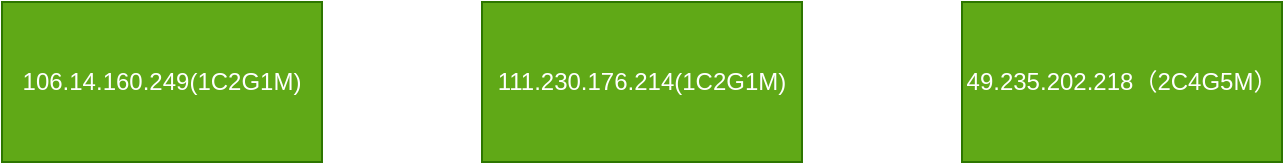 <mxfile version="12.3.3" type="github" pages="1"><diagram id="vsLNFiFzcOLU6mqz9HoO" name="第 1 页"><mxGraphModel dx="1422" dy="800" grid="1" gridSize="10" guides="1" tooltips="1" connect="1" arrows="1" fold="1" page="1" pageScale="1" pageWidth="827" pageHeight="1169" math="0" shadow="0"><root><mxCell id="0"/><mxCell id="1" parent="0"/><mxCell id="kFPdA1apWSafsG1brO9G-1" value="106.14.160.249(1C2G1M)" style="rounded=0;whiteSpace=wrap;html=1;fillColor=#60a917;strokeColor=#2D7600;fontColor=#ffffff;" vertex="1" parent="1"><mxGeometry x="120" y="160" width="160" height="80" as="geometry"/></mxCell><mxCell id="kFPdA1apWSafsG1brO9G-2" value="111.230.176.214(1C2G1M)" style="rounded=0;whiteSpace=wrap;html=1;fillColor=#60a917;strokeColor=#2D7600;fontColor=#ffffff;" vertex="1" parent="1"><mxGeometry x="360" y="160" width="160" height="80" as="geometry"/></mxCell><mxCell id="kFPdA1apWSafsG1brO9G-3" value="49.235.202.218（2C4G5M）" style="rounded=0;whiteSpace=wrap;html=1;fillColor=#60a917;strokeColor=#2D7600;fontColor=#ffffff;" vertex="1" parent="1"><mxGeometry x="600" y="160" width="160" height="80" as="geometry"/></mxCell></root></mxGraphModel></diagram></mxfile>